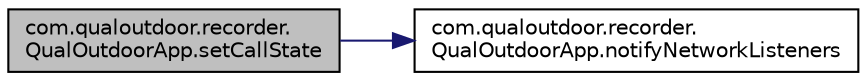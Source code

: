 digraph "com.qualoutdoor.recorder.QualOutdoorApp.setCallState"
{
  edge [fontname="Helvetica",fontsize="10",labelfontname="Helvetica",labelfontsize="10"];
  node [fontname="Helvetica",fontsize="10",shape=record];
  rankdir="LR";
  Node1 [label="com.qualoutdoor.recorder.\lQualOutdoorApp.setCallState",height=0.2,width=0.4,color="black", fillcolor="grey75", style="filled" fontcolor="black"];
  Node1 -> Node2 [color="midnightblue",fontsize="10",style="solid"];
  Node2 [label="com.qualoutdoor.recorder.\lQualOutdoorApp.notifyNetworkListeners",height=0.2,width=0.4,color="black", fillcolor="white", style="filled",URL="$classcom_1_1qualoutdoor_1_1recorder_1_1QualOutdoorApp.html#a3d9228b4b2a55f80718d82d53fd6ca8c"];
}
